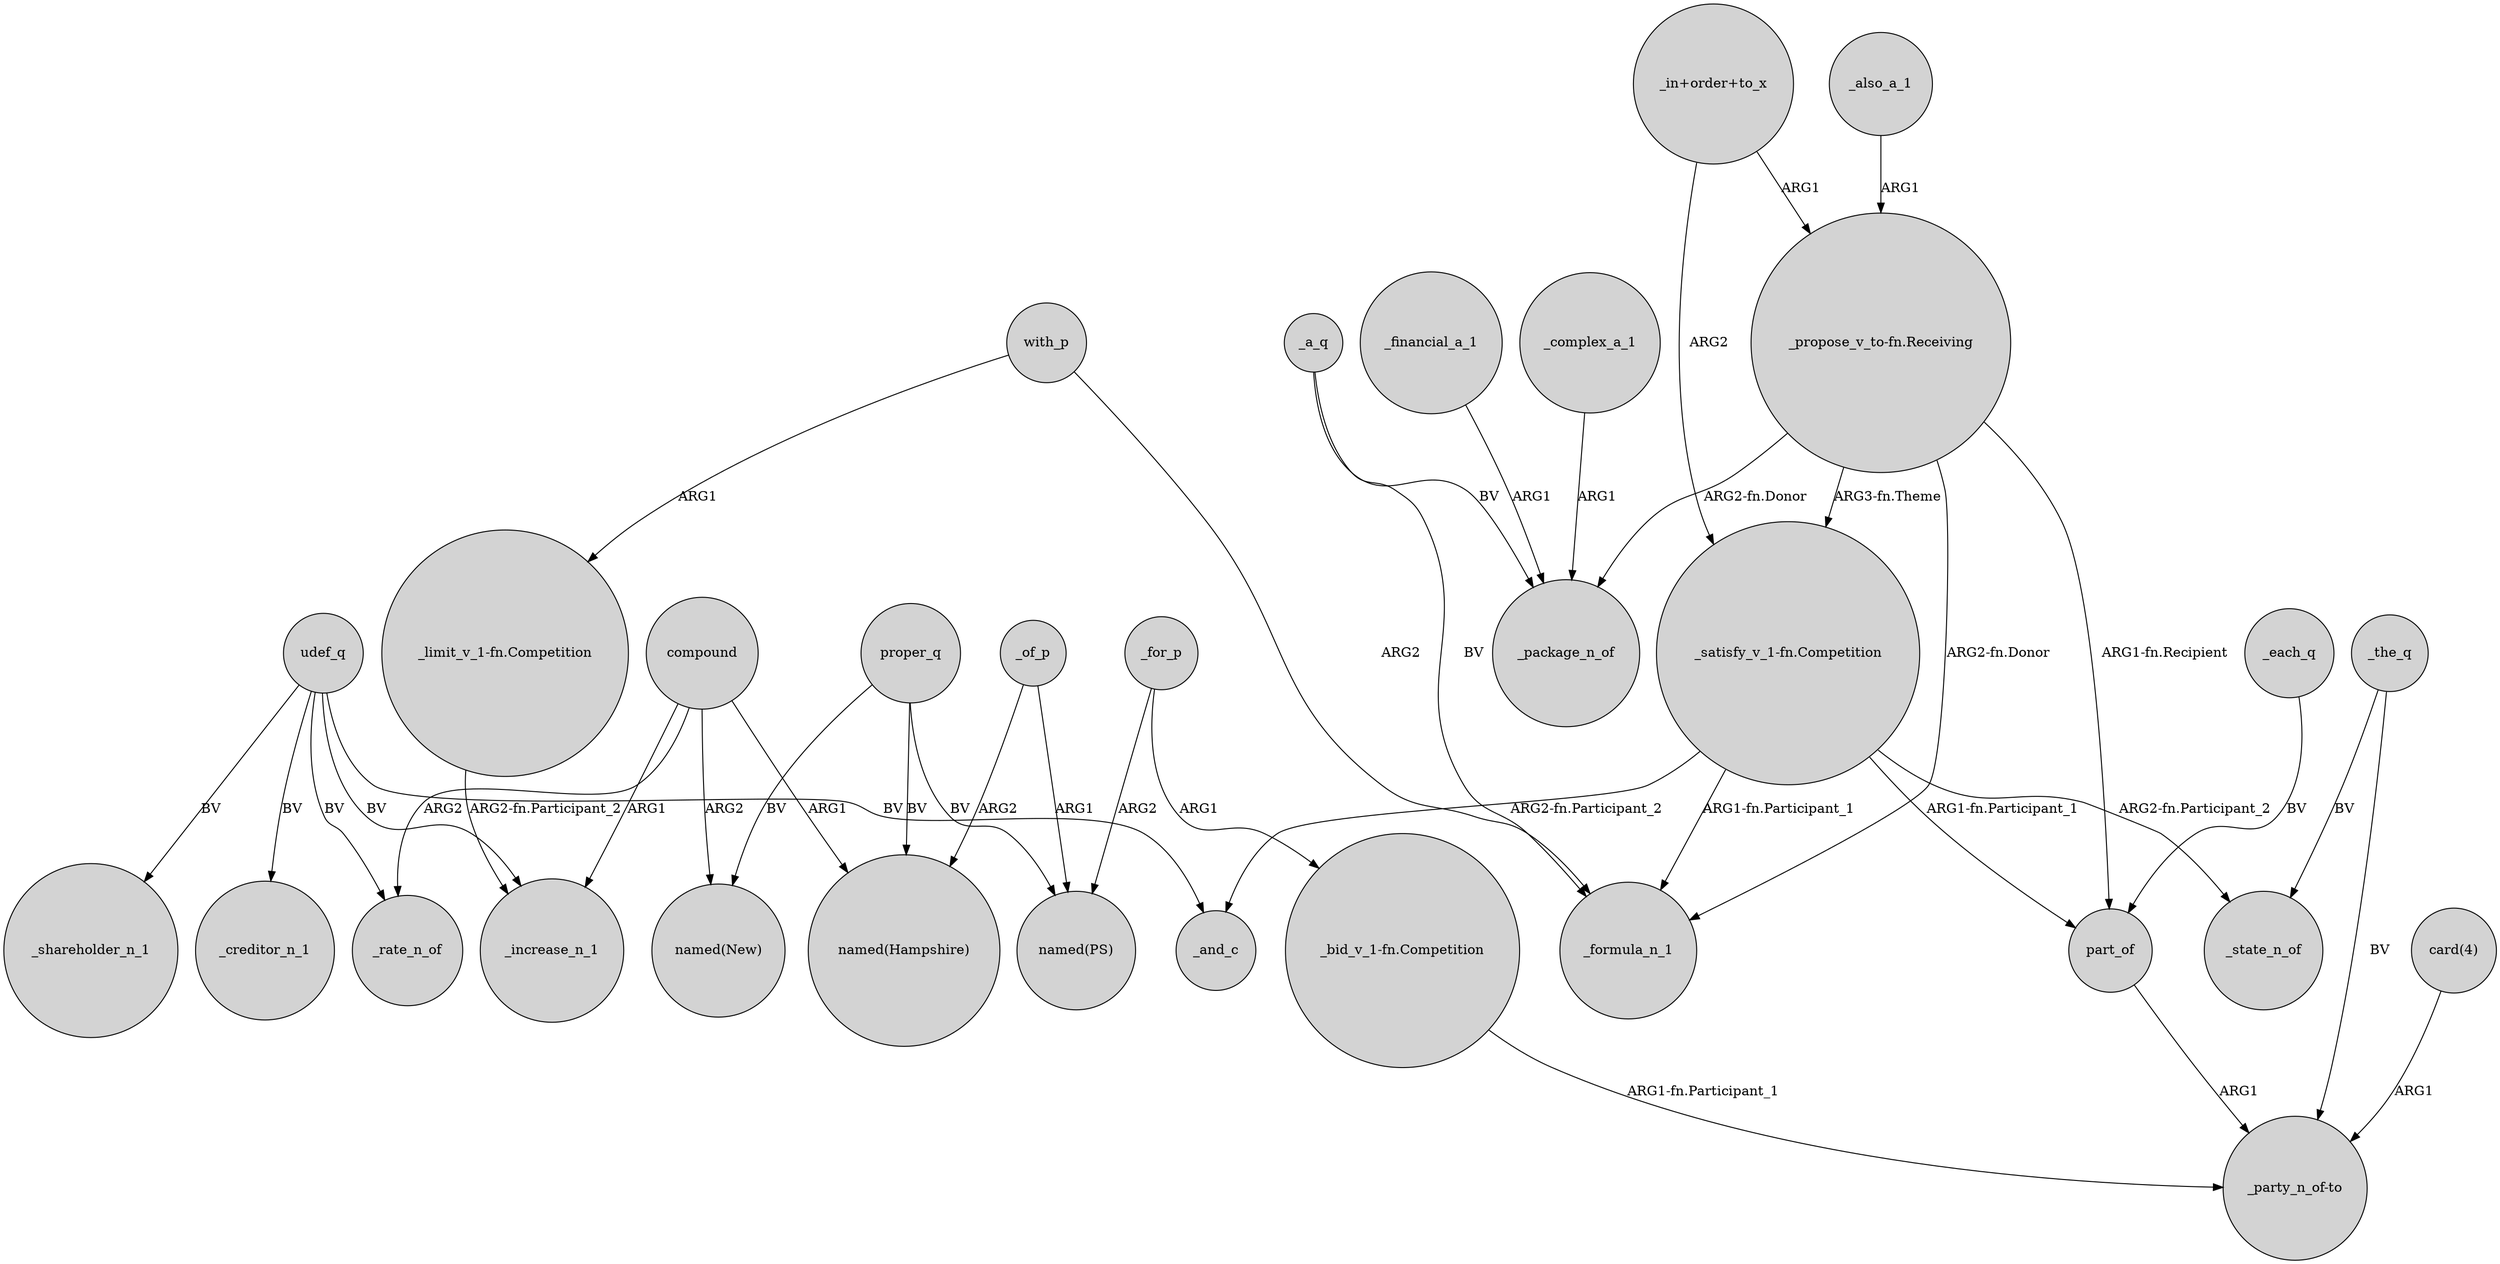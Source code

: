 digraph {
	node [shape=circle style=filled]
	"_satisfy_v_1-fn.Competition" -> _and_c [label="ARG2-fn.Participant_2"]
	compound -> _increase_n_1 [label=ARG1]
	"_propose_v_to-fn.Receiving" -> _package_n_of [label="ARG2-fn.Donor"]
	"_in+order+to_x" -> "_propose_v_to-fn.Receiving" [label=ARG1]
	_for_p -> "named(PS)" [label=ARG2]
	_each_q -> part_of [label=BV]
	_the_q -> _state_n_of [label=BV]
	udef_q -> _shareholder_n_1 [label=BV]
	"_satisfy_v_1-fn.Competition" -> _formula_n_1 [label="ARG1-fn.Participant_1"]
	compound -> "named(New)" [label=ARG2]
	proper_q -> "named(New)" [label=BV]
	_of_p -> "named(Hampshire)" [label=ARG2]
	"_propose_v_to-fn.Receiving" -> part_of [label="ARG1-fn.Recipient"]
	"_satisfy_v_1-fn.Competition" -> part_of [label="ARG1-fn.Participant_1"]
	udef_q -> _increase_n_1 [label=BV]
	_for_p -> "_bid_v_1-fn.Competition" [label=ARG1]
	udef_q -> _and_c [label=BV]
	udef_q -> _rate_n_of [label=BV]
	proper_q -> "named(Hampshire)" [label=BV]
	_also_a_1 -> "_propose_v_to-fn.Receiving" [label=ARG1]
	"_propose_v_to-fn.Receiving" -> _formula_n_1 [label="ARG2-fn.Donor"]
	_a_q -> _package_n_of [label=BV]
	compound -> _rate_n_of [label=ARG2]
	"_in+order+to_x" -> "_satisfy_v_1-fn.Competition" [label=ARG2]
	compound -> "named(Hampshire)" [label=ARG1]
	_financial_a_1 -> _package_n_of [label=ARG1]
	_a_q -> _formula_n_1 [label=BV]
	"card(4)" -> "_party_n_of-to" [label=ARG1]
	_the_q -> "_party_n_of-to" [label=BV]
	"_limit_v_1-fn.Competition" -> _increase_n_1 [label="ARG2-fn.Participant_2"]
	with_p -> _formula_n_1 [label=ARG2]
	"_satisfy_v_1-fn.Competition" -> _state_n_of [label="ARG2-fn.Participant_2"]
	with_p -> "_limit_v_1-fn.Competition" [label=ARG1]
	"_bid_v_1-fn.Competition" -> "_party_n_of-to" [label="ARG1-fn.Participant_1"]
	proper_q -> "named(PS)" [label=BV]
	_complex_a_1 -> _package_n_of [label=ARG1]
	udef_q -> _creditor_n_1 [label=BV]
	part_of -> "_party_n_of-to" [label=ARG1]
	_of_p -> "named(PS)" [label=ARG1]
	"_propose_v_to-fn.Receiving" -> "_satisfy_v_1-fn.Competition" [label="ARG3-fn.Theme"]
}

